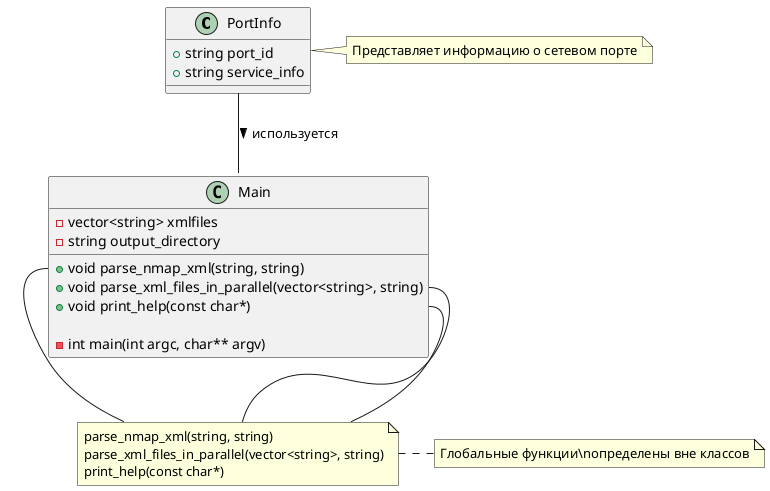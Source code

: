 @startuml

class PortInfo {
    +string port_id
    +string service_info
}

note right of PortInfo
 Представляет информацию о сетевом порте
end note

class Main {
    -vector<string> xmlfiles
    -string output_directory
    +void parse_nmap_xml(string, string)
    +void parse_xml_files_in_parallel(vector<string>, string)
    +void print_help(const char*)

    -int main(int argc, char** argv)
}


PortInfo -- Main : используется >

note "parse_nmap_xml(string, string)\nparse_xml_files_in_parallel(vector<string>, string)\nprint_help(const char*)" as N1
Main::parse_nmap_xml -- N1
Main::parse_xml_files_in_parallel -- N1
Main::print_help -- N1
note right of N1
 Глобальные функции\nопределены вне классов
end note

@enduml
